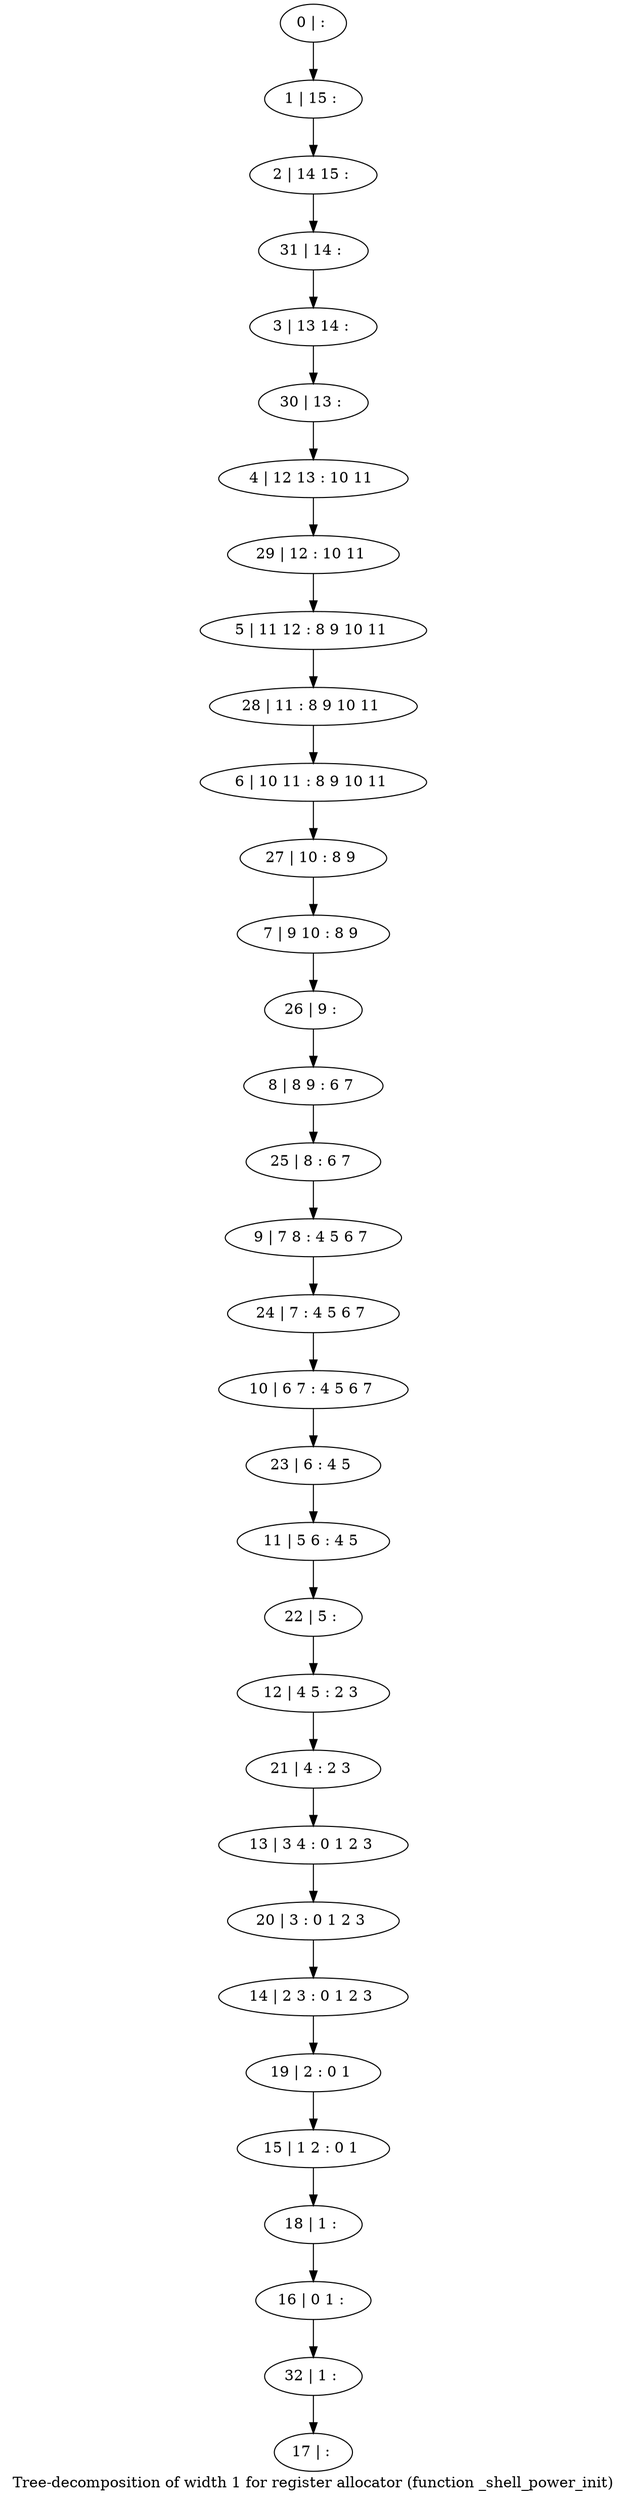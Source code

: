 digraph G {
graph [label="Tree-decomposition of width 1 for register allocator (function _shell_power_init)"]
0[label="0 | : "];
1[label="1 | 15 : "];
2[label="2 | 14 15 : "];
3[label="3 | 13 14 : "];
4[label="4 | 12 13 : 10 11 "];
5[label="5 | 11 12 : 8 9 10 11 "];
6[label="6 | 10 11 : 8 9 10 11 "];
7[label="7 | 9 10 : 8 9 "];
8[label="8 | 8 9 : 6 7 "];
9[label="9 | 7 8 : 4 5 6 7 "];
10[label="10 | 6 7 : 4 5 6 7 "];
11[label="11 | 5 6 : 4 5 "];
12[label="12 | 4 5 : 2 3 "];
13[label="13 | 3 4 : 0 1 2 3 "];
14[label="14 | 2 3 : 0 1 2 3 "];
15[label="15 | 1 2 : 0 1 "];
16[label="16 | 0 1 : "];
17[label="17 | : "];
18[label="18 | 1 : "];
19[label="19 | 2 : 0 1 "];
20[label="20 | 3 : 0 1 2 3 "];
21[label="21 | 4 : 2 3 "];
22[label="22 | 5 : "];
23[label="23 | 6 : 4 5 "];
24[label="24 | 7 : 4 5 6 7 "];
25[label="25 | 8 : 6 7 "];
26[label="26 | 9 : "];
27[label="27 | 10 : 8 9 "];
28[label="28 | 11 : 8 9 10 11 "];
29[label="29 | 12 : 10 11 "];
30[label="30 | 13 : "];
31[label="31 | 14 : "];
32[label="32 | 1 : "];
0->1 ;
1->2 ;
18->16 ;
15->18 ;
19->15 ;
14->19 ;
20->14 ;
13->20 ;
21->13 ;
12->21 ;
22->12 ;
11->22 ;
23->11 ;
10->23 ;
24->10 ;
9->24 ;
25->9 ;
8->25 ;
26->8 ;
7->26 ;
27->7 ;
6->27 ;
28->6 ;
5->28 ;
29->5 ;
4->29 ;
30->4 ;
3->30 ;
31->3 ;
2->31 ;
32->17 ;
16->32 ;
}
